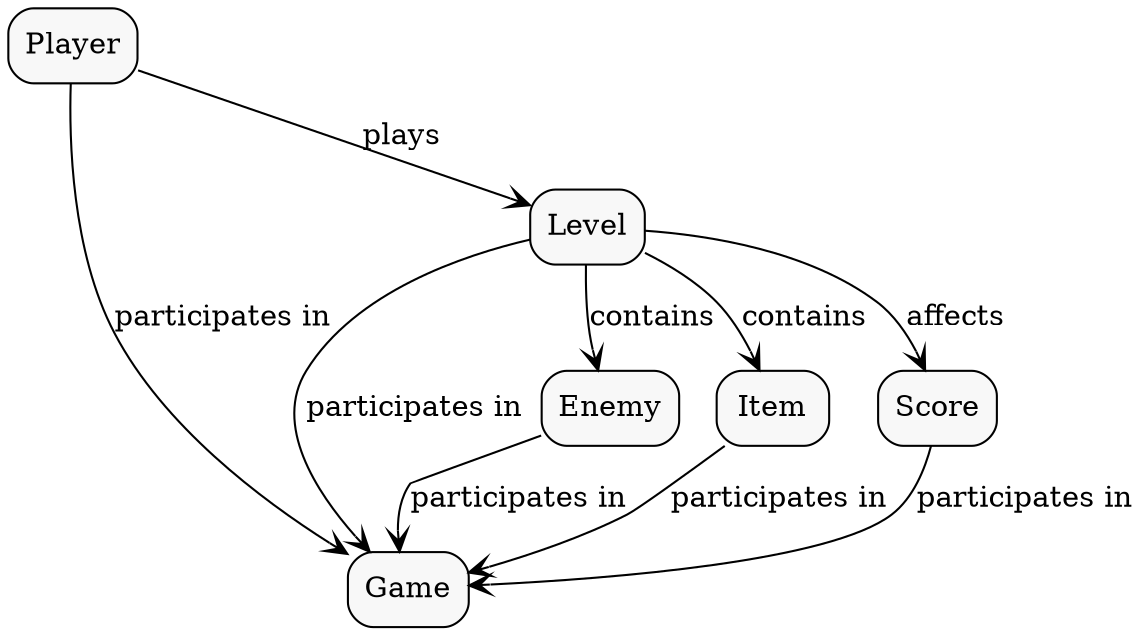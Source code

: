 digraph MathQuest {
    node [shape=box, style="rounded,filled", fillcolor="#F8F8F8"]
    edge [arrowhead=vee]

    Game [label="Game"]
    Player [label="Player"]
    Enemy [label="Enemy"]
    Item [label="Item"]
    Level [label="Level"]
    Score [label="Score"]

    Player -> Game [label="participates in"]
    Enemy -> Game [label="participates in"]
    Item -> Game [label="participates in"]
    Level -> Game [label="participates in"]
    Score -> Game [label="participates in"]

    Player -> Level [label="plays"]
    Level -> Enemy [label="contains"]
    Level -> Item [label="contains"]
    Level -> Score [label="affects"]
}
